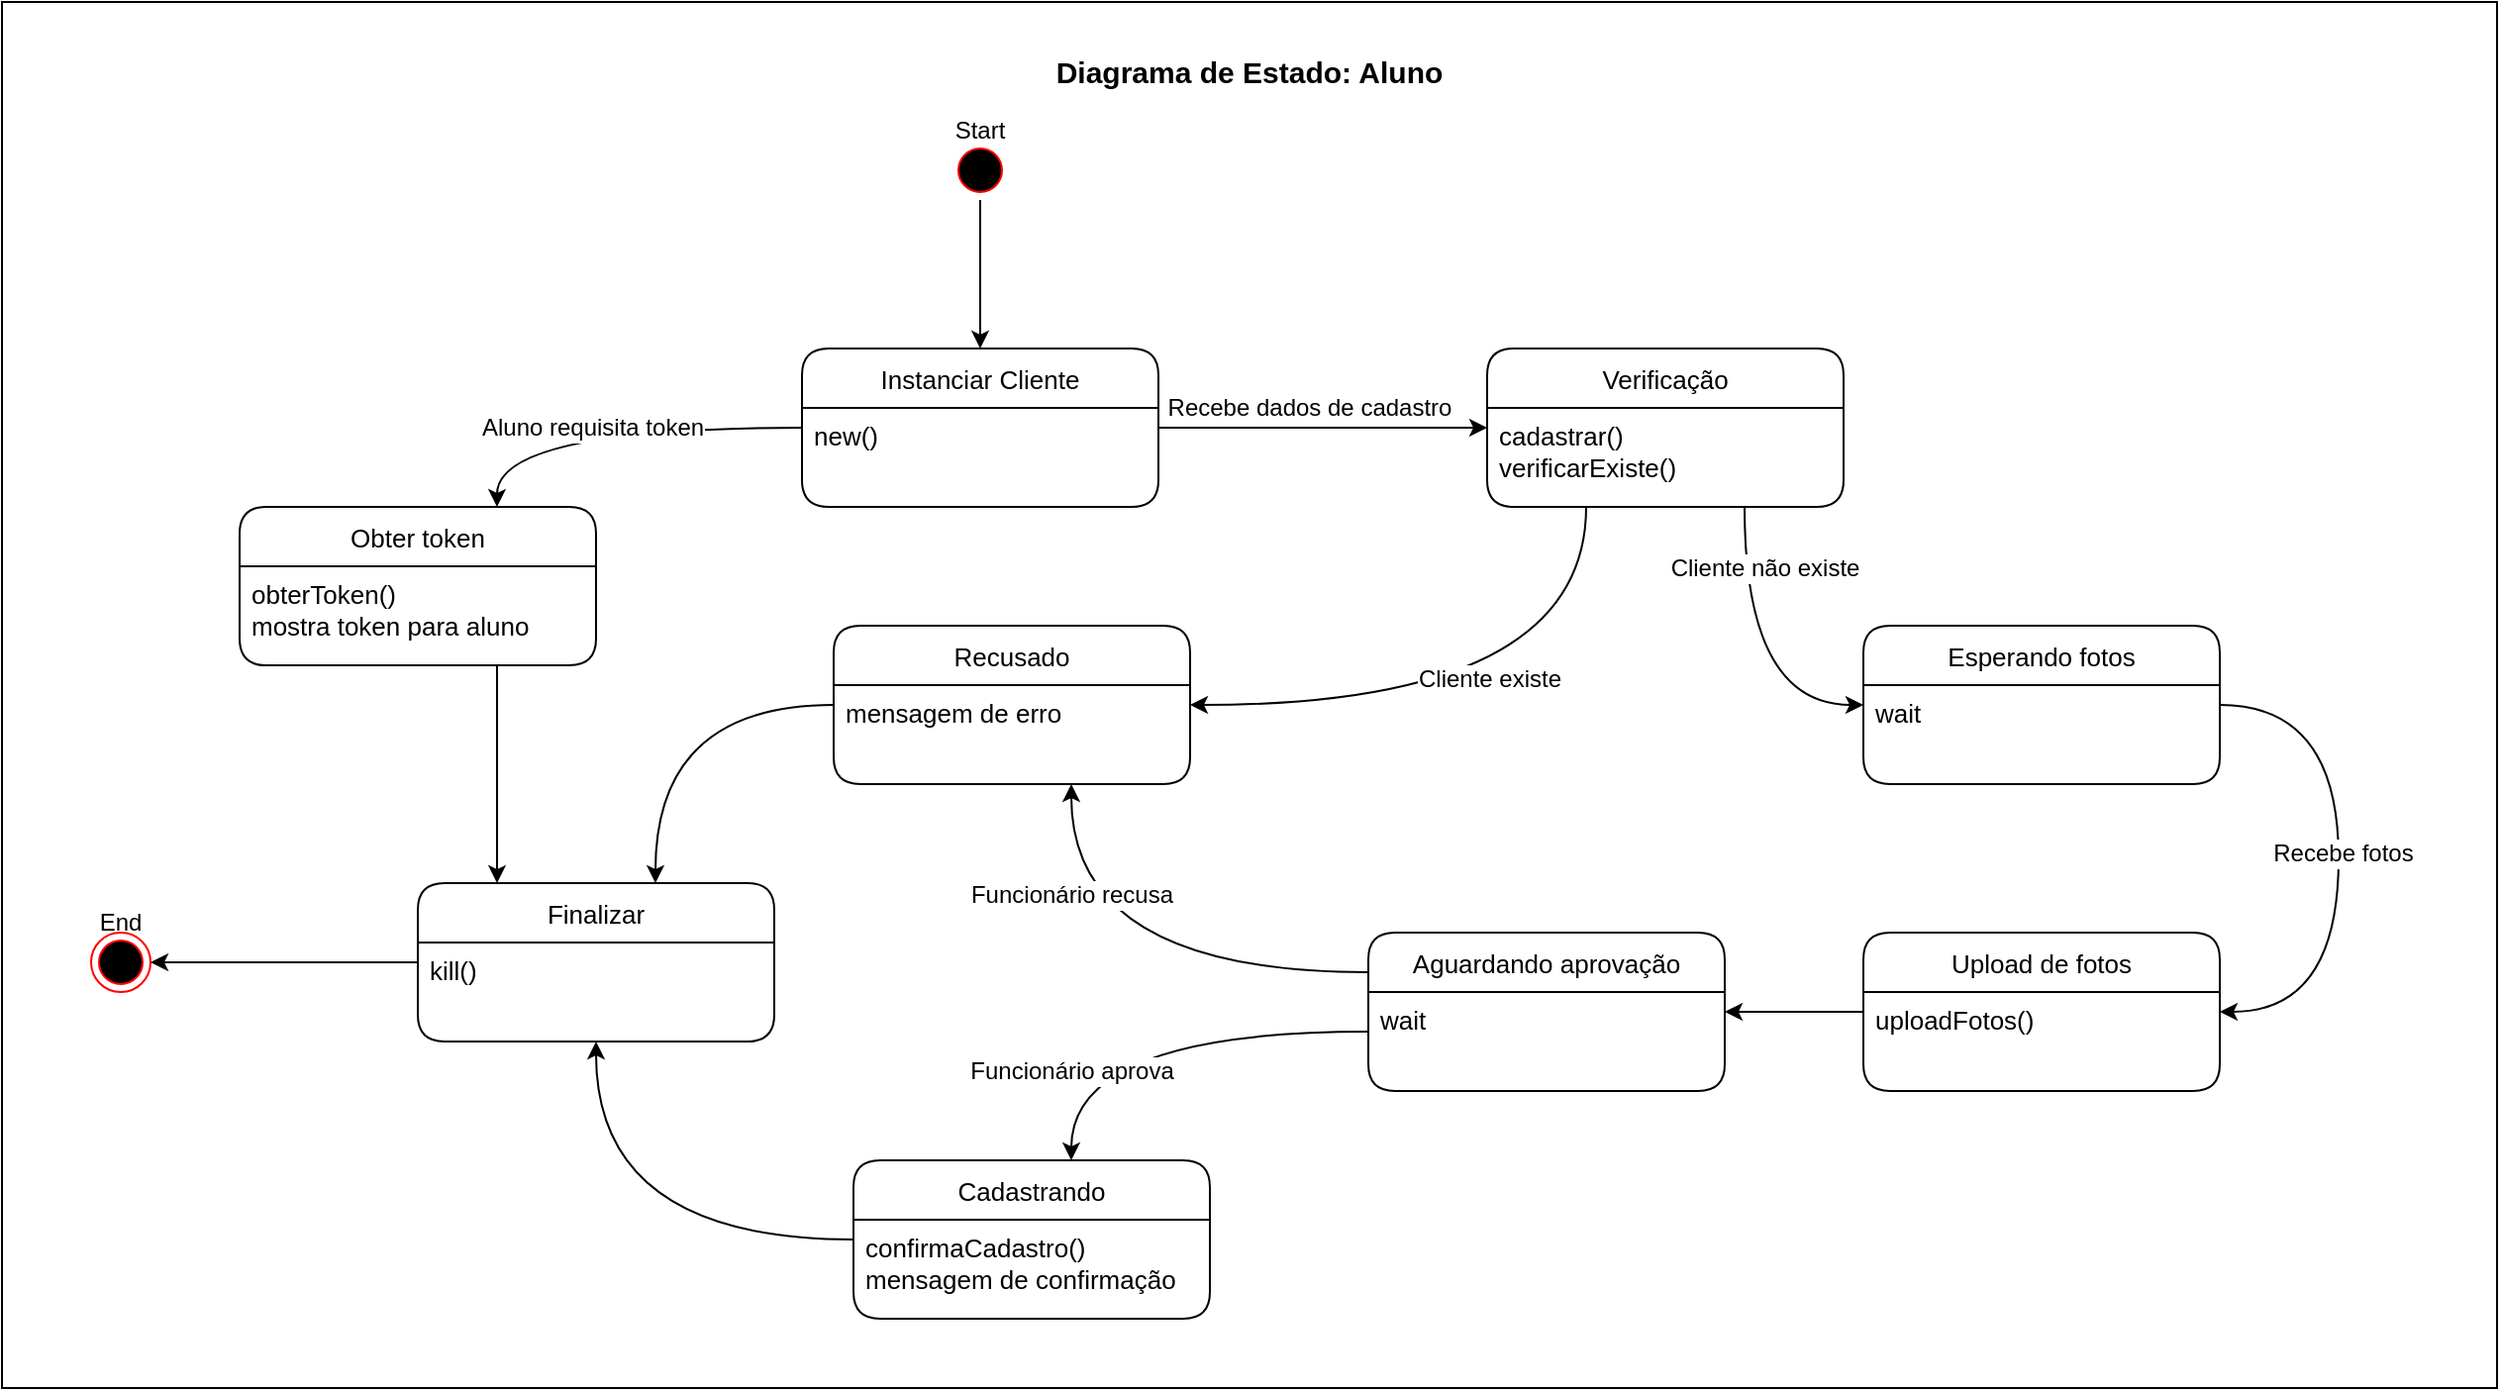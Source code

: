 <mxfile version="17.4.2" type="github">
  <diagram id="8uOcoS6YbixC-TZDNY_1" name="Page-1">
    <mxGraphModel dx="1384" dy="772" grid="1" gridSize="10" guides="1" tooltips="1" connect="1" arrows="1" fold="1" page="1" pageScale="1" pageWidth="827" pageHeight="1169" math="0" shadow="0">
      <root>
        <mxCell id="0" />
        <mxCell id="CpsY5VsZdbZBuIne8J57-1" value="fundo" parent="0" />
        <mxCell id="CpsY5VsZdbZBuIne8J57-2" value="" style="rounded=0;whiteSpace=wrap;html=1;fontSize=15;" vertex="1" parent="CpsY5VsZdbZBuIne8J57-1">
          <mxGeometry x="330" y="160" width="1260" height="700" as="geometry" />
        </mxCell>
        <mxCell id="CpsY5VsZdbZBuIne8J57-3" value="Diagrama de Estado: Aluno" style="text;html=1;strokeColor=none;fillColor=none;align=center;verticalAlign=middle;whiteSpace=wrap;rounded=0;fontSize=15;fontStyle=1" vertex="1" parent="CpsY5VsZdbZBuIne8J57-1">
          <mxGeometry x="825" y="180" width="270" height="30" as="geometry" />
        </mxCell>
        <mxCell id="1" value="estados" parent="0" />
        <mxCell id="ouzhkOdVKsLuW9nE72t9-23" style="edgeStyle=orthogonalEdgeStyle;rounded=0;orthogonalLoop=1;jettySize=auto;html=1;fontSize=12;" parent="1" source="ouzhkOdVKsLuW9nE72t9-2" target="ouzhkOdVKsLuW9nE72t9-25" edge="1">
          <mxGeometry relative="1" as="geometry">
            <mxPoint x="940" y="435" as="targetPoint" />
          </mxGeometry>
        </mxCell>
        <mxCell id="ouzhkOdVKsLuW9nE72t9-24" value="Recebe dados de cadastro" style="edgeLabel;html=1;align=center;verticalAlign=middle;resizable=0;points=[];fontSize=12;" parent="ouzhkOdVKsLuW9nE72t9-23" vertex="1" connectable="0">
          <mxGeometry x="0.196" y="-1" relative="1" as="geometry">
            <mxPoint x="-24" y="-11" as="offset" />
          </mxGeometry>
        </mxCell>
        <mxCell id="ouzhkOdVKsLuW9nE72t9-55" style="edgeStyle=orthogonalEdgeStyle;curved=1;rounded=0;orthogonalLoop=1;jettySize=auto;html=1;fontSize=12;" parent="1" source="ouzhkOdVKsLuW9nE72t9-2" target="ouzhkOdVKsLuW9nE72t9-57" edge="1">
          <mxGeometry relative="1" as="geometry">
            <mxPoint x="824" y="170" as="targetPoint" />
            <Array as="points">
              <mxPoint x="580" y="375" />
            </Array>
          </mxGeometry>
        </mxCell>
        <mxCell id="ouzhkOdVKsLuW9nE72t9-56" value="Aluno requisita token" style="edgeLabel;html=1;align=center;verticalAlign=middle;resizable=0;points=[];fontSize=12;" parent="ouzhkOdVKsLuW9nE72t9-55" vertex="1" connectable="0">
          <mxGeometry x="-0.285" y="-2" relative="1" as="geometry">
            <mxPoint x="-37" y="2" as="offset" />
          </mxGeometry>
        </mxCell>
        <mxCell id="ouzhkOdVKsLuW9nE72t9-2" value="Instanciar Cliente" style="swimlane;fontStyle=0;childLayout=stackLayout;horizontal=1;startSize=30;horizontalStack=0;resizeParent=1;resizeParentMax=0;resizeLast=0;collapsible=1;marginBottom=0;rounded=1;fontSize=13;" parent="1" vertex="1">
          <mxGeometry x="734" y="335" width="180" height="80" as="geometry" />
        </mxCell>
        <mxCell id="ouzhkOdVKsLuW9nE72t9-3" value="new()" style="text;strokeColor=none;fillColor=none;align=left;verticalAlign=top;spacingLeft=4;spacingRight=4;overflow=hidden;points=[[0,0.5],[1,0.5]];portConstraint=eastwest;rotatable=0;fontSize=13;" parent="ouzhkOdVKsLuW9nE72t9-2" vertex="1">
          <mxGeometry y="30" width="180" height="50" as="geometry" />
        </mxCell>
        <mxCell id="ouzhkOdVKsLuW9nE72t9-10" value="" style="group" parent="1" vertex="1" connectable="0">
          <mxGeometry x="794" y="210" width="60" height="50" as="geometry" />
        </mxCell>
        <mxCell id="ouzhkOdVKsLuW9nE72t9-7" value="" style="ellipse;html=1;shape=startState;fillColor=#000000;strokeColor=#ff0000;rounded=1;" parent="ouzhkOdVKsLuW9nE72t9-10" vertex="1">
          <mxGeometry x="15" y="20" width="30" height="30" as="geometry" />
        </mxCell>
        <mxCell id="ouzhkOdVKsLuW9nE72t9-9" value="Start" style="text;html=1;strokeColor=none;fillColor=none;align=center;verticalAlign=middle;whiteSpace=wrap;rounded=0;" parent="ouzhkOdVKsLuW9nE72t9-10" vertex="1">
          <mxGeometry width="60" height="30" as="geometry" />
        </mxCell>
        <mxCell id="ouzhkOdVKsLuW9nE72t9-14" value="" style="group" parent="1" vertex="1" connectable="0">
          <mxGeometry x="360" y="610" width="60" height="50" as="geometry" />
        </mxCell>
        <mxCell id="ouzhkOdVKsLuW9nE72t9-6" value="" style="ellipse;html=1;shape=endState;fillColor=#000000;strokeColor=#ff0000;rounded=1;" parent="ouzhkOdVKsLuW9nE72t9-14" vertex="1">
          <mxGeometry x="15" y="20" width="30" height="30" as="geometry" />
        </mxCell>
        <mxCell id="ouzhkOdVKsLuW9nE72t9-13" value="End" style="text;html=1;strokeColor=none;fillColor=none;align=center;verticalAlign=middle;whiteSpace=wrap;rounded=0;" parent="ouzhkOdVKsLuW9nE72t9-14" vertex="1">
          <mxGeometry width="60" height="30" as="geometry" />
        </mxCell>
        <mxCell id="ouzhkOdVKsLuW9nE72t9-15" style="edgeStyle=orthogonalEdgeStyle;rounded=0;orthogonalLoop=1;jettySize=auto;html=1;" parent="1" source="ouzhkOdVKsLuW9nE72t9-7" target="ouzhkOdVKsLuW9nE72t9-2" edge="1">
          <mxGeometry relative="1" as="geometry" />
        </mxCell>
        <mxCell id="ouzhkOdVKsLuW9nE72t9-32" style="edgeStyle=orthogonalEdgeStyle;rounded=0;orthogonalLoop=1;jettySize=auto;html=1;fontSize=12;curved=1;" parent="1" source="ouzhkOdVKsLuW9nE72t9-25" target="ouzhkOdVKsLuW9nE72t9-27" edge="1">
          <mxGeometry relative="1" as="geometry">
            <Array as="points">
              <mxPoint x="1130" y="515" />
            </Array>
          </mxGeometry>
        </mxCell>
        <mxCell id="ouzhkOdVKsLuW9nE72t9-36" value="Cliente existe" style="edgeLabel;html=1;align=center;verticalAlign=middle;resizable=0;points=[];fontSize=12;" parent="ouzhkOdVKsLuW9nE72t9-32" vertex="1" connectable="0">
          <mxGeometry x="-0.204" y="10" relative="1" as="geometry">
            <mxPoint x="-30" y="-23" as="offset" />
          </mxGeometry>
        </mxCell>
        <mxCell id="ouzhkOdVKsLuW9nE72t9-33" style="edgeStyle=orthogonalEdgeStyle;curved=1;rounded=0;orthogonalLoop=1;jettySize=auto;html=1;fontSize=12;" parent="1" source="ouzhkOdVKsLuW9nE72t9-25" target="ouzhkOdVKsLuW9nE72t9-29" edge="1">
          <mxGeometry relative="1" as="geometry">
            <Array as="points">
              <mxPoint x="1210" y="515" />
            </Array>
          </mxGeometry>
        </mxCell>
        <mxCell id="ouzhkOdVKsLuW9nE72t9-37" value="Cliente não existe" style="edgeLabel;html=1;align=center;verticalAlign=middle;resizable=0;points=[];fontSize=12;" parent="ouzhkOdVKsLuW9nE72t9-33" vertex="1" connectable="0">
          <mxGeometry x="-0.526" y="-9" relative="1" as="geometry">
            <mxPoint x="19" y="-7" as="offset" />
          </mxGeometry>
        </mxCell>
        <mxCell id="ouzhkOdVKsLuW9nE72t9-25" value="Verificação" style="swimlane;fontStyle=0;childLayout=stackLayout;horizontal=1;startSize=30;horizontalStack=0;resizeParent=1;resizeParentMax=0;resizeLast=0;collapsible=1;marginBottom=0;rounded=1;fontSize=13;" parent="1" vertex="1">
          <mxGeometry x="1080" y="335" width="180" height="80" as="geometry" />
        </mxCell>
        <mxCell id="ouzhkOdVKsLuW9nE72t9-26" value="cadastrar()&#xa;verificarExiste()" style="text;strokeColor=none;fillColor=none;align=left;verticalAlign=top;spacingLeft=4;spacingRight=4;overflow=hidden;points=[[0,0.5],[1,0.5]];portConstraint=eastwest;rotatable=0;fontSize=13;" parent="ouzhkOdVKsLuW9nE72t9-25" vertex="1">
          <mxGeometry y="30" width="180" height="50" as="geometry" />
        </mxCell>
        <mxCell id="ouzhkOdVKsLuW9nE72t9-77" style="edgeStyle=orthogonalEdgeStyle;curved=1;rounded=0;orthogonalLoop=1;jettySize=auto;html=1;fontSize=12;" parent="1" source="ouzhkOdVKsLuW9nE72t9-27" target="ouzhkOdVKsLuW9nE72t9-47" edge="1">
          <mxGeometry relative="1" as="geometry">
            <Array as="points">
              <mxPoint x="660" y="515" />
            </Array>
          </mxGeometry>
        </mxCell>
        <mxCell id="ouzhkOdVKsLuW9nE72t9-27" value="Recusado" style="swimlane;fontStyle=0;childLayout=stackLayout;horizontal=1;startSize=30;horizontalStack=0;resizeParent=1;resizeParentMax=0;resizeLast=0;collapsible=1;marginBottom=0;rounded=1;fontSize=13;" parent="1" vertex="1">
          <mxGeometry x="750" y="475" width="180" height="80" as="geometry" />
        </mxCell>
        <mxCell id="ouzhkOdVKsLuW9nE72t9-28" value="mensagem de erro&#xa;" style="text;strokeColor=none;fillColor=none;align=left;verticalAlign=top;spacingLeft=4;spacingRight=4;overflow=hidden;points=[[0,0.5],[1,0.5]];portConstraint=eastwest;rotatable=0;fontSize=13;" parent="ouzhkOdVKsLuW9nE72t9-27" vertex="1">
          <mxGeometry y="30" width="180" height="50" as="geometry" />
        </mxCell>
        <mxCell id="ouzhkOdVKsLuW9nE72t9-40" style="edgeStyle=orthogonalEdgeStyle;rounded=0;orthogonalLoop=1;jettySize=auto;html=1;fontSize=12;curved=1;" parent="1" source="ouzhkOdVKsLuW9nE72t9-29" target="ouzhkOdVKsLuW9nE72t9-38" edge="1">
          <mxGeometry relative="1" as="geometry">
            <Array as="points">
              <mxPoint x="1510" y="515" />
              <mxPoint x="1510" y="670" />
            </Array>
          </mxGeometry>
        </mxCell>
        <mxCell id="ouzhkOdVKsLuW9nE72t9-41" value="Recebe fotos" style="edgeLabel;html=1;align=center;verticalAlign=middle;resizable=0;points=[];fontSize=12;" parent="ouzhkOdVKsLuW9nE72t9-40" vertex="1" connectable="0">
          <mxGeometry x="-0.119" y="-1" relative="1" as="geometry">
            <mxPoint x="3" y="14" as="offset" />
          </mxGeometry>
        </mxCell>
        <mxCell id="ouzhkOdVKsLuW9nE72t9-29" value="Esperando fotos" style="swimlane;fontStyle=0;childLayout=stackLayout;horizontal=1;startSize=30;horizontalStack=0;resizeParent=1;resizeParentMax=0;resizeLast=0;collapsible=1;marginBottom=0;rounded=1;fontSize=13;" parent="1" vertex="1">
          <mxGeometry x="1270" y="475" width="180" height="80" as="geometry" />
        </mxCell>
        <mxCell id="ouzhkOdVKsLuW9nE72t9-30" value="wait" style="text;strokeColor=none;fillColor=none;align=left;verticalAlign=top;spacingLeft=4;spacingRight=4;overflow=hidden;points=[[0,0.5],[1,0.5]];portConstraint=eastwest;rotatable=0;fontSize=13;" parent="ouzhkOdVKsLuW9nE72t9-29" vertex="1">
          <mxGeometry y="30" width="180" height="50" as="geometry" />
        </mxCell>
        <mxCell id="ouzhkOdVKsLuW9nE72t9-44" style="edgeStyle=orthogonalEdgeStyle;curved=1;rounded=0;orthogonalLoop=1;jettySize=auto;html=1;fontSize=12;" parent="1" source="ouzhkOdVKsLuW9nE72t9-38" target="ouzhkOdVKsLuW9nE72t9-42" edge="1">
          <mxGeometry relative="1" as="geometry" />
        </mxCell>
        <mxCell id="ouzhkOdVKsLuW9nE72t9-38" value="Upload de fotos" style="swimlane;fontStyle=0;childLayout=stackLayout;horizontal=1;startSize=30;horizontalStack=0;resizeParent=1;resizeParentMax=0;resizeLast=0;collapsible=1;marginBottom=0;rounded=1;fontSize=13;" parent="1" vertex="1">
          <mxGeometry x="1270" y="630" width="180" height="80" as="geometry" />
        </mxCell>
        <mxCell id="ouzhkOdVKsLuW9nE72t9-39" value="uploadFotos()" style="text;strokeColor=none;fillColor=none;align=left;verticalAlign=top;spacingLeft=4;spacingRight=4;overflow=hidden;points=[[0,0.5],[1,0.5]];portConstraint=eastwest;rotatable=0;fontSize=13;" parent="ouzhkOdVKsLuW9nE72t9-38" vertex="1">
          <mxGeometry y="30" width="180" height="50" as="geometry" />
        </mxCell>
        <mxCell id="ouzhkOdVKsLuW9nE72t9-49" style="edgeStyle=orthogonalEdgeStyle;curved=1;rounded=0;orthogonalLoop=1;jettySize=auto;html=1;fontSize=12;" parent="1" source="ouzhkOdVKsLuW9nE72t9-42" target="ouzhkOdVKsLuW9nE72t9-27" edge="1">
          <mxGeometry relative="1" as="geometry">
            <Array as="points">
              <mxPoint x="870" y="650" />
            </Array>
          </mxGeometry>
        </mxCell>
        <mxCell id="ouzhkOdVKsLuW9nE72t9-50" value="Funcionário recusa" style="edgeLabel;html=1;align=center;verticalAlign=middle;resizable=0;points=[];fontSize=12;" parent="ouzhkOdVKsLuW9nE72t9-49" vertex="1" connectable="0">
          <mxGeometry x="0.319" y="-15" relative="1" as="geometry">
            <mxPoint x="-15" y="-28" as="offset" />
          </mxGeometry>
        </mxCell>
        <mxCell id="ouzhkOdVKsLuW9nE72t9-42" value="Aguardando aprovação" style="swimlane;fontStyle=0;childLayout=stackLayout;horizontal=1;startSize=30;horizontalStack=0;resizeParent=1;resizeParentMax=0;resizeLast=0;collapsible=1;marginBottom=0;rounded=1;fontSize=13;" parent="1" vertex="1">
          <mxGeometry x="1020" y="630" width="180" height="80" as="geometry" />
        </mxCell>
        <mxCell id="ouzhkOdVKsLuW9nE72t9-43" value="wait" style="text;strokeColor=none;fillColor=none;align=left;verticalAlign=top;spacingLeft=4;spacingRight=4;overflow=hidden;points=[[0,0.5],[1,0.5]];portConstraint=eastwest;rotatable=0;fontSize=13;" parent="ouzhkOdVKsLuW9nE72t9-42" vertex="1">
          <mxGeometry y="30" width="180" height="50" as="geometry" />
        </mxCell>
        <mxCell id="ouzhkOdVKsLuW9nE72t9-53" style="edgeStyle=orthogonalEdgeStyle;curved=1;rounded=0;orthogonalLoop=1;jettySize=auto;html=1;fontSize=12;" parent="1" source="ouzhkOdVKsLuW9nE72t9-45" target="ouzhkOdVKsLuW9nE72t9-47" edge="1">
          <mxGeometry relative="1" as="geometry" />
        </mxCell>
        <mxCell id="ouzhkOdVKsLuW9nE72t9-45" value="Cadastrando" style="swimlane;fontStyle=0;childLayout=stackLayout;horizontal=1;startSize=30;horizontalStack=0;resizeParent=1;resizeParentMax=0;resizeLast=0;collapsible=1;marginBottom=0;rounded=1;fontSize=13;" parent="1" vertex="1">
          <mxGeometry x="760" y="745" width="180" height="80" as="geometry" />
        </mxCell>
        <mxCell id="ouzhkOdVKsLuW9nE72t9-46" value="confirmaCadastro()&#xa;mensagem de confirmação" style="text;strokeColor=none;fillColor=none;align=left;verticalAlign=top;spacingLeft=4;spacingRight=4;overflow=hidden;points=[[0,0.5],[1,0.5]];portConstraint=eastwest;rotatable=0;fontSize=13;" parent="ouzhkOdVKsLuW9nE72t9-45" vertex="1">
          <mxGeometry y="30" width="180" height="50" as="geometry" />
        </mxCell>
        <mxCell id="ouzhkOdVKsLuW9nE72t9-80" style="edgeStyle=orthogonalEdgeStyle;curved=1;rounded=0;orthogonalLoop=1;jettySize=auto;html=1;fontSize=12;" parent="1" source="ouzhkOdVKsLuW9nE72t9-47" target="ouzhkOdVKsLuW9nE72t9-6" edge="1">
          <mxGeometry relative="1" as="geometry" />
        </mxCell>
        <mxCell id="ouzhkOdVKsLuW9nE72t9-47" value="Finalizar" style="swimlane;fontStyle=0;childLayout=stackLayout;horizontal=1;startSize=30;horizontalStack=0;resizeParent=1;resizeParentMax=0;resizeLast=0;collapsible=1;marginBottom=0;rounded=1;fontSize=13;" parent="1" vertex="1">
          <mxGeometry x="540" y="605" width="180" height="80" as="geometry" />
        </mxCell>
        <mxCell id="ouzhkOdVKsLuW9nE72t9-48" value="kill()" style="text;strokeColor=none;fillColor=none;align=left;verticalAlign=top;spacingLeft=4;spacingRight=4;overflow=hidden;points=[[0,0.5],[1,0.5]];portConstraint=eastwest;rotatable=0;fontSize=13;" parent="ouzhkOdVKsLuW9nE72t9-47" vertex="1">
          <mxGeometry y="30" width="180" height="50" as="geometry" />
        </mxCell>
        <mxCell id="ouzhkOdVKsLuW9nE72t9-51" style="edgeStyle=orthogonalEdgeStyle;curved=1;rounded=0;orthogonalLoop=1;jettySize=auto;html=1;fontSize=12;" parent="1" source="ouzhkOdVKsLuW9nE72t9-43" target="ouzhkOdVKsLuW9nE72t9-45" edge="1">
          <mxGeometry relative="1" as="geometry">
            <Array as="points">
              <mxPoint x="870" y="680" />
            </Array>
          </mxGeometry>
        </mxCell>
        <mxCell id="ouzhkOdVKsLuW9nE72t9-52" value="Funcionário aprova" style="edgeLabel;html=1;align=center;verticalAlign=middle;resizable=0;points=[];fontSize=12;" parent="ouzhkOdVKsLuW9nE72t9-51" vertex="1" connectable="0">
          <mxGeometry x="-0.468" y="3" relative="1" as="geometry">
            <mxPoint x="-93" y="17" as="offset" />
          </mxGeometry>
        </mxCell>
        <mxCell id="ouzhkOdVKsLuW9nE72t9-79" style="edgeStyle=orthogonalEdgeStyle;curved=1;rounded=0;orthogonalLoop=1;jettySize=auto;html=1;fontSize=12;" parent="1" source="ouzhkOdVKsLuW9nE72t9-57" target="ouzhkOdVKsLuW9nE72t9-47" edge="1">
          <mxGeometry relative="1" as="geometry">
            <Array as="points">
              <mxPoint x="580" y="540" />
              <mxPoint x="580" y="540" />
            </Array>
          </mxGeometry>
        </mxCell>
        <mxCell id="ouzhkOdVKsLuW9nE72t9-57" value="Obter token" style="swimlane;fontStyle=0;childLayout=stackLayout;horizontal=1;startSize=30;horizontalStack=0;resizeParent=1;resizeParentMax=0;resizeLast=0;collapsible=1;marginBottom=0;rounded=1;fontSize=13;" parent="1" vertex="1">
          <mxGeometry x="450" y="415" width="180" height="80" as="geometry" />
        </mxCell>
        <mxCell id="ouzhkOdVKsLuW9nE72t9-58" value="obterToken()&#xa;mostra token para aluno" style="text;strokeColor=none;fillColor=none;align=left;verticalAlign=top;spacingLeft=4;spacingRight=4;overflow=hidden;points=[[0,0.5],[1,0.5]];portConstraint=eastwest;rotatable=0;fontSize=13;" parent="ouzhkOdVKsLuW9nE72t9-57" vertex="1">
          <mxGeometry y="30" width="180" height="50" as="geometry" />
        </mxCell>
      </root>
    </mxGraphModel>
  </diagram>
</mxfile>
